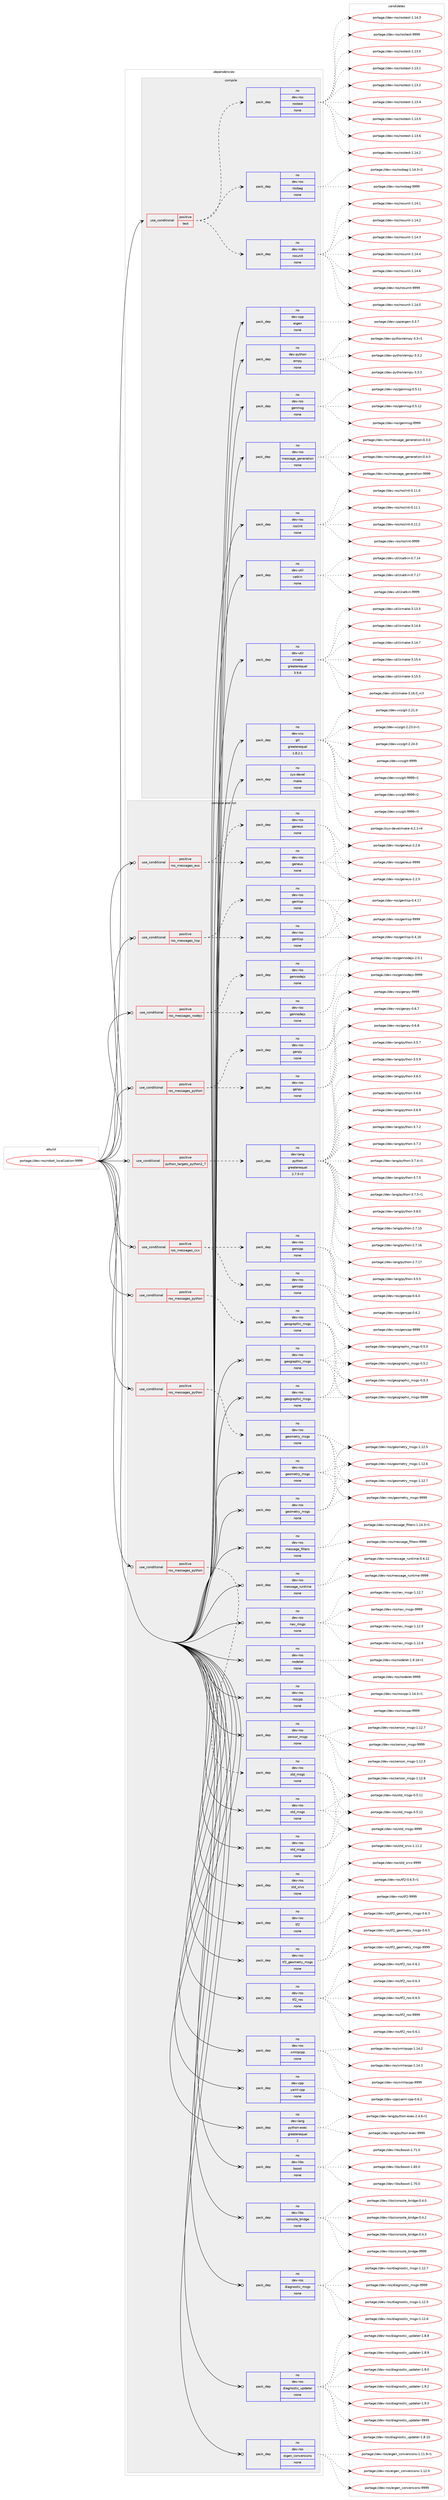 digraph prolog {

# *************
# Graph options
# *************

newrank=true;
concentrate=true;
compound=true;
graph [rankdir=LR,fontname=Helvetica,fontsize=10,ranksep=1.5];#, ranksep=2.5, nodesep=0.2];
edge  [arrowhead=vee];
node  [fontname=Helvetica,fontsize=10];

# **********
# The ebuild
# **********

subgraph cluster_leftcol {
color=gray;
rank=same;
label=<<i>ebuild</i>>;
id [label="portage://dev-ros/robot_localization-9999", color=red, width=4, href="../dev-ros/robot_localization-9999.svg"];
}

# ****************
# The dependencies
# ****************

subgraph cluster_midcol {
color=gray;
label=<<i>dependencies</i>>;
subgraph cluster_compile {
fillcolor="#eeeeee";
style=filled;
label=<<i>compile</i>>;
subgraph cond43656 {
dependency194519 [label=<<TABLE BORDER="0" CELLBORDER="1" CELLSPACING="0" CELLPADDING="4"><TR><TD ROWSPAN="3" CELLPADDING="10">use_conditional</TD></TR><TR><TD>positive</TD></TR><TR><TD>test</TD></TR></TABLE>>, shape=none, color=red];
subgraph pack147437 {
dependency194520 [label=<<TABLE BORDER="0" CELLBORDER="1" CELLSPACING="0" CELLPADDING="4" WIDTH="220"><TR><TD ROWSPAN="6" CELLPADDING="30">pack_dep</TD></TR><TR><TD WIDTH="110">no</TD></TR><TR><TD>dev-ros</TD></TR><TR><TD>rosbag</TD></TR><TR><TD>none</TD></TR><TR><TD></TD></TR></TABLE>>, shape=none, color=blue];
}
dependency194519:e -> dependency194520:w [weight=20,style="dashed",arrowhead="vee"];
subgraph pack147438 {
dependency194521 [label=<<TABLE BORDER="0" CELLBORDER="1" CELLSPACING="0" CELLPADDING="4" WIDTH="220"><TR><TD ROWSPAN="6" CELLPADDING="30">pack_dep</TD></TR><TR><TD WIDTH="110">no</TD></TR><TR><TD>dev-ros</TD></TR><TR><TD>rostest</TD></TR><TR><TD>none</TD></TR><TR><TD></TD></TR></TABLE>>, shape=none, color=blue];
}
dependency194519:e -> dependency194521:w [weight=20,style="dashed",arrowhead="vee"];
subgraph pack147439 {
dependency194522 [label=<<TABLE BORDER="0" CELLBORDER="1" CELLSPACING="0" CELLPADDING="4" WIDTH="220"><TR><TD ROWSPAN="6" CELLPADDING="30">pack_dep</TD></TR><TR><TD WIDTH="110">no</TD></TR><TR><TD>dev-ros</TD></TR><TR><TD>rosunit</TD></TR><TR><TD>none</TD></TR><TR><TD></TD></TR></TABLE>>, shape=none, color=blue];
}
dependency194519:e -> dependency194522:w [weight=20,style="dashed",arrowhead="vee"];
}
id:e -> dependency194519:w [weight=20,style="solid",arrowhead="vee"];
subgraph pack147440 {
dependency194523 [label=<<TABLE BORDER="0" CELLBORDER="1" CELLSPACING="0" CELLPADDING="4" WIDTH="220"><TR><TD ROWSPAN="6" CELLPADDING="30">pack_dep</TD></TR><TR><TD WIDTH="110">no</TD></TR><TR><TD>dev-cpp</TD></TR><TR><TD>eigen</TD></TR><TR><TD>none</TD></TR><TR><TD></TD></TR></TABLE>>, shape=none, color=blue];
}
id:e -> dependency194523:w [weight=20,style="solid",arrowhead="vee"];
subgraph pack147441 {
dependency194524 [label=<<TABLE BORDER="0" CELLBORDER="1" CELLSPACING="0" CELLPADDING="4" WIDTH="220"><TR><TD ROWSPAN="6" CELLPADDING="30">pack_dep</TD></TR><TR><TD WIDTH="110">no</TD></TR><TR><TD>dev-python</TD></TR><TR><TD>empy</TD></TR><TR><TD>none</TD></TR><TR><TD></TD></TR></TABLE>>, shape=none, color=blue];
}
id:e -> dependency194524:w [weight=20,style="solid",arrowhead="vee"];
subgraph pack147442 {
dependency194525 [label=<<TABLE BORDER="0" CELLBORDER="1" CELLSPACING="0" CELLPADDING="4" WIDTH="220"><TR><TD ROWSPAN="6" CELLPADDING="30">pack_dep</TD></TR><TR><TD WIDTH="110">no</TD></TR><TR><TD>dev-ros</TD></TR><TR><TD>genmsg</TD></TR><TR><TD>none</TD></TR><TR><TD></TD></TR></TABLE>>, shape=none, color=blue];
}
id:e -> dependency194525:w [weight=20,style="solid",arrowhead="vee"];
subgraph pack147443 {
dependency194526 [label=<<TABLE BORDER="0" CELLBORDER="1" CELLSPACING="0" CELLPADDING="4" WIDTH="220"><TR><TD ROWSPAN="6" CELLPADDING="30">pack_dep</TD></TR><TR><TD WIDTH="110">no</TD></TR><TR><TD>dev-ros</TD></TR><TR><TD>message_generation</TD></TR><TR><TD>none</TD></TR><TR><TD></TD></TR></TABLE>>, shape=none, color=blue];
}
id:e -> dependency194526:w [weight=20,style="solid",arrowhead="vee"];
subgraph pack147444 {
dependency194527 [label=<<TABLE BORDER="0" CELLBORDER="1" CELLSPACING="0" CELLPADDING="4" WIDTH="220"><TR><TD ROWSPAN="6" CELLPADDING="30">pack_dep</TD></TR><TR><TD WIDTH="110">no</TD></TR><TR><TD>dev-ros</TD></TR><TR><TD>roslint</TD></TR><TR><TD>none</TD></TR><TR><TD></TD></TR></TABLE>>, shape=none, color=blue];
}
id:e -> dependency194527:w [weight=20,style="solid",arrowhead="vee"];
subgraph pack147445 {
dependency194528 [label=<<TABLE BORDER="0" CELLBORDER="1" CELLSPACING="0" CELLPADDING="4" WIDTH="220"><TR><TD ROWSPAN="6" CELLPADDING="30">pack_dep</TD></TR><TR><TD WIDTH="110">no</TD></TR><TR><TD>dev-util</TD></TR><TR><TD>catkin</TD></TR><TR><TD>none</TD></TR><TR><TD></TD></TR></TABLE>>, shape=none, color=blue];
}
id:e -> dependency194528:w [weight=20,style="solid",arrowhead="vee"];
subgraph pack147446 {
dependency194529 [label=<<TABLE BORDER="0" CELLBORDER="1" CELLSPACING="0" CELLPADDING="4" WIDTH="220"><TR><TD ROWSPAN="6" CELLPADDING="30">pack_dep</TD></TR><TR><TD WIDTH="110">no</TD></TR><TR><TD>dev-util</TD></TR><TR><TD>cmake</TD></TR><TR><TD>greaterequal</TD></TR><TR><TD>3.9.6</TD></TR></TABLE>>, shape=none, color=blue];
}
id:e -> dependency194529:w [weight=20,style="solid",arrowhead="vee"];
subgraph pack147447 {
dependency194530 [label=<<TABLE BORDER="0" CELLBORDER="1" CELLSPACING="0" CELLPADDING="4" WIDTH="220"><TR><TD ROWSPAN="6" CELLPADDING="30">pack_dep</TD></TR><TR><TD WIDTH="110">no</TD></TR><TR><TD>dev-vcs</TD></TR><TR><TD>git</TD></TR><TR><TD>greaterequal</TD></TR><TR><TD>1.8.2.1</TD></TR></TABLE>>, shape=none, color=blue];
}
id:e -> dependency194530:w [weight=20,style="solid",arrowhead="vee"];
subgraph pack147448 {
dependency194531 [label=<<TABLE BORDER="0" CELLBORDER="1" CELLSPACING="0" CELLPADDING="4" WIDTH="220"><TR><TD ROWSPAN="6" CELLPADDING="30">pack_dep</TD></TR><TR><TD WIDTH="110">no</TD></TR><TR><TD>sys-devel</TD></TR><TR><TD>make</TD></TR><TR><TD>none</TD></TR><TR><TD></TD></TR></TABLE>>, shape=none, color=blue];
}
id:e -> dependency194531:w [weight=20,style="solid",arrowhead="vee"];
}
subgraph cluster_compileandrun {
fillcolor="#eeeeee";
style=filled;
label=<<i>compile and run</i>>;
subgraph cond43657 {
dependency194532 [label=<<TABLE BORDER="0" CELLBORDER="1" CELLSPACING="0" CELLPADDING="4"><TR><TD ROWSPAN="3" CELLPADDING="10">use_conditional</TD></TR><TR><TD>positive</TD></TR><TR><TD>python_targets_python2_7</TD></TR></TABLE>>, shape=none, color=red];
subgraph pack147449 {
dependency194533 [label=<<TABLE BORDER="0" CELLBORDER="1" CELLSPACING="0" CELLPADDING="4" WIDTH="220"><TR><TD ROWSPAN="6" CELLPADDING="30">pack_dep</TD></TR><TR><TD WIDTH="110">no</TD></TR><TR><TD>dev-lang</TD></TR><TR><TD>python</TD></TR><TR><TD>greaterequal</TD></TR><TR><TD>2.7.5-r2</TD></TR></TABLE>>, shape=none, color=blue];
}
dependency194532:e -> dependency194533:w [weight=20,style="dashed",arrowhead="vee"];
}
id:e -> dependency194532:w [weight=20,style="solid",arrowhead="odotvee"];
subgraph cond43658 {
dependency194534 [label=<<TABLE BORDER="0" CELLBORDER="1" CELLSPACING="0" CELLPADDING="4"><TR><TD ROWSPAN="3" CELLPADDING="10">use_conditional</TD></TR><TR><TD>positive</TD></TR><TR><TD>ros_messages_cxx</TD></TR></TABLE>>, shape=none, color=red];
subgraph pack147450 {
dependency194535 [label=<<TABLE BORDER="0" CELLBORDER="1" CELLSPACING="0" CELLPADDING="4" WIDTH="220"><TR><TD ROWSPAN="6" CELLPADDING="30">pack_dep</TD></TR><TR><TD WIDTH="110">no</TD></TR><TR><TD>dev-ros</TD></TR><TR><TD>gencpp</TD></TR><TR><TD>none</TD></TR><TR><TD></TD></TR></TABLE>>, shape=none, color=blue];
}
dependency194534:e -> dependency194535:w [weight=20,style="dashed",arrowhead="vee"];
subgraph pack147451 {
dependency194536 [label=<<TABLE BORDER="0" CELLBORDER="1" CELLSPACING="0" CELLPADDING="4" WIDTH="220"><TR><TD ROWSPAN="6" CELLPADDING="30">pack_dep</TD></TR><TR><TD WIDTH="110">no</TD></TR><TR><TD>dev-ros</TD></TR><TR><TD>gencpp</TD></TR><TR><TD>none</TD></TR><TR><TD></TD></TR></TABLE>>, shape=none, color=blue];
}
dependency194534:e -> dependency194536:w [weight=20,style="dashed",arrowhead="vee"];
}
id:e -> dependency194534:w [weight=20,style="solid",arrowhead="odotvee"];
subgraph cond43659 {
dependency194537 [label=<<TABLE BORDER="0" CELLBORDER="1" CELLSPACING="0" CELLPADDING="4"><TR><TD ROWSPAN="3" CELLPADDING="10">use_conditional</TD></TR><TR><TD>positive</TD></TR><TR><TD>ros_messages_eus</TD></TR></TABLE>>, shape=none, color=red];
subgraph pack147452 {
dependency194538 [label=<<TABLE BORDER="0" CELLBORDER="1" CELLSPACING="0" CELLPADDING="4" WIDTH="220"><TR><TD ROWSPAN="6" CELLPADDING="30">pack_dep</TD></TR><TR><TD WIDTH="110">no</TD></TR><TR><TD>dev-ros</TD></TR><TR><TD>geneus</TD></TR><TR><TD>none</TD></TR><TR><TD></TD></TR></TABLE>>, shape=none, color=blue];
}
dependency194537:e -> dependency194538:w [weight=20,style="dashed",arrowhead="vee"];
subgraph pack147453 {
dependency194539 [label=<<TABLE BORDER="0" CELLBORDER="1" CELLSPACING="0" CELLPADDING="4" WIDTH="220"><TR><TD ROWSPAN="6" CELLPADDING="30">pack_dep</TD></TR><TR><TD WIDTH="110">no</TD></TR><TR><TD>dev-ros</TD></TR><TR><TD>geneus</TD></TR><TR><TD>none</TD></TR><TR><TD></TD></TR></TABLE>>, shape=none, color=blue];
}
dependency194537:e -> dependency194539:w [weight=20,style="dashed",arrowhead="vee"];
}
id:e -> dependency194537:w [weight=20,style="solid",arrowhead="odotvee"];
subgraph cond43660 {
dependency194540 [label=<<TABLE BORDER="0" CELLBORDER="1" CELLSPACING="0" CELLPADDING="4"><TR><TD ROWSPAN="3" CELLPADDING="10">use_conditional</TD></TR><TR><TD>positive</TD></TR><TR><TD>ros_messages_lisp</TD></TR></TABLE>>, shape=none, color=red];
subgraph pack147454 {
dependency194541 [label=<<TABLE BORDER="0" CELLBORDER="1" CELLSPACING="0" CELLPADDING="4" WIDTH="220"><TR><TD ROWSPAN="6" CELLPADDING="30">pack_dep</TD></TR><TR><TD WIDTH="110">no</TD></TR><TR><TD>dev-ros</TD></TR><TR><TD>genlisp</TD></TR><TR><TD>none</TD></TR><TR><TD></TD></TR></TABLE>>, shape=none, color=blue];
}
dependency194540:e -> dependency194541:w [weight=20,style="dashed",arrowhead="vee"];
subgraph pack147455 {
dependency194542 [label=<<TABLE BORDER="0" CELLBORDER="1" CELLSPACING="0" CELLPADDING="4" WIDTH="220"><TR><TD ROWSPAN="6" CELLPADDING="30">pack_dep</TD></TR><TR><TD WIDTH="110">no</TD></TR><TR><TD>dev-ros</TD></TR><TR><TD>genlisp</TD></TR><TR><TD>none</TD></TR><TR><TD></TD></TR></TABLE>>, shape=none, color=blue];
}
dependency194540:e -> dependency194542:w [weight=20,style="dashed",arrowhead="vee"];
}
id:e -> dependency194540:w [weight=20,style="solid",arrowhead="odotvee"];
subgraph cond43661 {
dependency194543 [label=<<TABLE BORDER="0" CELLBORDER="1" CELLSPACING="0" CELLPADDING="4"><TR><TD ROWSPAN="3" CELLPADDING="10">use_conditional</TD></TR><TR><TD>positive</TD></TR><TR><TD>ros_messages_nodejs</TD></TR></TABLE>>, shape=none, color=red];
subgraph pack147456 {
dependency194544 [label=<<TABLE BORDER="0" CELLBORDER="1" CELLSPACING="0" CELLPADDING="4" WIDTH="220"><TR><TD ROWSPAN="6" CELLPADDING="30">pack_dep</TD></TR><TR><TD WIDTH="110">no</TD></TR><TR><TD>dev-ros</TD></TR><TR><TD>gennodejs</TD></TR><TR><TD>none</TD></TR><TR><TD></TD></TR></TABLE>>, shape=none, color=blue];
}
dependency194543:e -> dependency194544:w [weight=20,style="dashed",arrowhead="vee"];
subgraph pack147457 {
dependency194545 [label=<<TABLE BORDER="0" CELLBORDER="1" CELLSPACING="0" CELLPADDING="4" WIDTH="220"><TR><TD ROWSPAN="6" CELLPADDING="30">pack_dep</TD></TR><TR><TD WIDTH="110">no</TD></TR><TR><TD>dev-ros</TD></TR><TR><TD>gennodejs</TD></TR><TR><TD>none</TD></TR><TR><TD></TD></TR></TABLE>>, shape=none, color=blue];
}
dependency194543:e -> dependency194545:w [weight=20,style="dashed",arrowhead="vee"];
}
id:e -> dependency194543:w [weight=20,style="solid",arrowhead="odotvee"];
subgraph cond43662 {
dependency194546 [label=<<TABLE BORDER="0" CELLBORDER="1" CELLSPACING="0" CELLPADDING="4"><TR><TD ROWSPAN="3" CELLPADDING="10">use_conditional</TD></TR><TR><TD>positive</TD></TR><TR><TD>ros_messages_python</TD></TR></TABLE>>, shape=none, color=red];
subgraph pack147458 {
dependency194547 [label=<<TABLE BORDER="0" CELLBORDER="1" CELLSPACING="0" CELLPADDING="4" WIDTH="220"><TR><TD ROWSPAN="6" CELLPADDING="30">pack_dep</TD></TR><TR><TD WIDTH="110">no</TD></TR><TR><TD>dev-ros</TD></TR><TR><TD>genpy</TD></TR><TR><TD>none</TD></TR><TR><TD></TD></TR></TABLE>>, shape=none, color=blue];
}
dependency194546:e -> dependency194547:w [weight=20,style="dashed",arrowhead="vee"];
subgraph pack147459 {
dependency194548 [label=<<TABLE BORDER="0" CELLBORDER="1" CELLSPACING="0" CELLPADDING="4" WIDTH="220"><TR><TD ROWSPAN="6" CELLPADDING="30">pack_dep</TD></TR><TR><TD WIDTH="110">no</TD></TR><TR><TD>dev-ros</TD></TR><TR><TD>genpy</TD></TR><TR><TD>none</TD></TR><TR><TD></TD></TR></TABLE>>, shape=none, color=blue];
}
dependency194546:e -> dependency194548:w [weight=20,style="dashed",arrowhead="vee"];
}
id:e -> dependency194546:w [weight=20,style="solid",arrowhead="odotvee"];
subgraph cond43663 {
dependency194549 [label=<<TABLE BORDER="0" CELLBORDER="1" CELLSPACING="0" CELLPADDING="4"><TR><TD ROWSPAN="3" CELLPADDING="10">use_conditional</TD></TR><TR><TD>positive</TD></TR><TR><TD>ros_messages_python</TD></TR></TABLE>>, shape=none, color=red];
subgraph pack147460 {
dependency194550 [label=<<TABLE BORDER="0" CELLBORDER="1" CELLSPACING="0" CELLPADDING="4" WIDTH="220"><TR><TD ROWSPAN="6" CELLPADDING="30">pack_dep</TD></TR><TR><TD WIDTH="110">no</TD></TR><TR><TD>dev-ros</TD></TR><TR><TD>geographic_msgs</TD></TR><TR><TD>none</TD></TR><TR><TD></TD></TR></TABLE>>, shape=none, color=blue];
}
dependency194549:e -> dependency194550:w [weight=20,style="dashed",arrowhead="vee"];
}
id:e -> dependency194549:w [weight=20,style="solid",arrowhead="odotvee"];
subgraph cond43664 {
dependency194551 [label=<<TABLE BORDER="0" CELLBORDER="1" CELLSPACING="0" CELLPADDING="4"><TR><TD ROWSPAN="3" CELLPADDING="10">use_conditional</TD></TR><TR><TD>positive</TD></TR><TR><TD>ros_messages_python</TD></TR></TABLE>>, shape=none, color=red];
subgraph pack147461 {
dependency194552 [label=<<TABLE BORDER="0" CELLBORDER="1" CELLSPACING="0" CELLPADDING="4" WIDTH="220"><TR><TD ROWSPAN="6" CELLPADDING="30">pack_dep</TD></TR><TR><TD WIDTH="110">no</TD></TR><TR><TD>dev-ros</TD></TR><TR><TD>geometry_msgs</TD></TR><TR><TD>none</TD></TR><TR><TD></TD></TR></TABLE>>, shape=none, color=blue];
}
dependency194551:e -> dependency194552:w [weight=20,style="dashed",arrowhead="vee"];
}
id:e -> dependency194551:w [weight=20,style="solid",arrowhead="odotvee"];
subgraph cond43665 {
dependency194553 [label=<<TABLE BORDER="0" CELLBORDER="1" CELLSPACING="0" CELLPADDING="4"><TR><TD ROWSPAN="3" CELLPADDING="10">use_conditional</TD></TR><TR><TD>positive</TD></TR><TR><TD>ros_messages_python</TD></TR></TABLE>>, shape=none, color=red];
subgraph pack147462 {
dependency194554 [label=<<TABLE BORDER="0" CELLBORDER="1" CELLSPACING="0" CELLPADDING="4" WIDTH="220"><TR><TD ROWSPAN="6" CELLPADDING="30">pack_dep</TD></TR><TR><TD WIDTH="110">no</TD></TR><TR><TD>dev-ros</TD></TR><TR><TD>std_msgs</TD></TR><TR><TD>none</TD></TR><TR><TD></TD></TR></TABLE>>, shape=none, color=blue];
}
dependency194553:e -> dependency194554:w [weight=20,style="dashed",arrowhead="vee"];
}
id:e -> dependency194553:w [weight=20,style="solid",arrowhead="odotvee"];
subgraph pack147463 {
dependency194555 [label=<<TABLE BORDER="0" CELLBORDER="1" CELLSPACING="0" CELLPADDING="4" WIDTH="220"><TR><TD ROWSPAN="6" CELLPADDING="30">pack_dep</TD></TR><TR><TD WIDTH="110">no</TD></TR><TR><TD>dev-cpp</TD></TR><TR><TD>yaml-cpp</TD></TR><TR><TD>none</TD></TR><TR><TD></TD></TR></TABLE>>, shape=none, color=blue];
}
id:e -> dependency194555:w [weight=20,style="solid",arrowhead="odotvee"];
subgraph pack147464 {
dependency194556 [label=<<TABLE BORDER="0" CELLBORDER="1" CELLSPACING="0" CELLPADDING="4" WIDTH="220"><TR><TD ROWSPAN="6" CELLPADDING="30">pack_dep</TD></TR><TR><TD WIDTH="110">no</TD></TR><TR><TD>dev-lang</TD></TR><TR><TD>python-exec</TD></TR><TR><TD>greaterequal</TD></TR><TR><TD>2</TD></TR></TABLE>>, shape=none, color=blue];
}
id:e -> dependency194556:w [weight=20,style="solid",arrowhead="odotvee"];
subgraph pack147465 {
dependency194557 [label=<<TABLE BORDER="0" CELLBORDER="1" CELLSPACING="0" CELLPADDING="4" WIDTH="220"><TR><TD ROWSPAN="6" CELLPADDING="30">pack_dep</TD></TR><TR><TD WIDTH="110">no</TD></TR><TR><TD>dev-libs</TD></TR><TR><TD>boost</TD></TR><TR><TD>none</TD></TR><TR><TD></TD></TR></TABLE>>, shape=none, color=blue];
}
id:e -> dependency194557:w [weight=20,style="solid",arrowhead="odotvee"];
subgraph pack147466 {
dependency194558 [label=<<TABLE BORDER="0" CELLBORDER="1" CELLSPACING="0" CELLPADDING="4" WIDTH="220"><TR><TD ROWSPAN="6" CELLPADDING="30">pack_dep</TD></TR><TR><TD WIDTH="110">no</TD></TR><TR><TD>dev-libs</TD></TR><TR><TD>console_bridge</TD></TR><TR><TD>none</TD></TR><TR><TD></TD></TR></TABLE>>, shape=none, color=blue];
}
id:e -> dependency194558:w [weight=20,style="solid",arrowhead="odotvee"];
subgraph pack147467 {
dependency194559 [label=<<TABLE BORDER="0" CELLBORDER="1" CELLSPACING="0" CELLPADDING="4" WIDTH="220"><TR><TD ROWSPAN="6" CELLPADDING="30">pack_dep</TD></TR><TR><TD WIDTH="110">no</TD></TR><TR><TD>dev-ros</TD></TR><TR><TD>diagnostic_msgs</TD></TR><TR><TD>none</TD></TR><TR><TD></TD></TR></TABLE>>, shape=none, color=blue];
}
id:e -> dependency194559:w [weight=20,style="solid",arrowhead="odotvee"];
subgraph pack147468 {
dependency194560 [label=<<TABLE BORDER="0" CELLBORDER="1" CELLSPACING="0" CELLPADDING="4" WIDTH="220"><TR><TD ROWSPAN="6" CELLPADDING="30">pack_dep</TD></TR><TR><TD WIDTH="110">no</TD></TR><TR><TD>dev-ros</TD></TR><TR><TD>diagnostic_updater</TD></TR><TR><TD>none</TD></TR><TR><TD></TD></TR></TABLE>>, shape=none, color=blue];
}
id:e -> dependency194560:w [weight=20,style="solid",arrowhead="odotvee"];
subgraph pack147469 {
dependency194561 [label=<<TABLE BORDER="0" CELLBORDER="1" CELLSPACING="0" CELLPADDING="4" WIDTH="220"><TR><TD ROWSPAN="6" CELLPADDING="30">pack_dep</TD></TR><TR><TD WIDTH="110">no</TD></TR><TR><TD>dev-ros</TD></TR><TR><TD>eigen_conversions</TD></TR><TR><TD>none</TD></TR><TR><TD></TD></TR></TABLE>>, shape=none, color=blue];
}
id:e -> dependency194561:w [weight=20,style="solid",arrowhead="odotvee"];
subgraph pack147470 {
dependency194562 [label=<<TABLE BORDER="0" CELLBORDER="1" CELLSPACING="0" CELLPADDING="4" WIDTH="220"><TR><TD ROWSPAN="6" CELLPADDING="30">pack_dep</TD></TR><TR><TD WIDTH="110">no</TD></TR><TR><TD>dev-ros</TD></TR><TR><TD>geographic_msgs</TD></TR><TR><TD>none</TD></TR><TR><TD></TD></TR></TABLE>>, shape=none, color=blue];
}
id:e -> dependency194562:w [weight=20,style="solid",arrowhead="odotvee"];
subgraph pack147471 {
dependency194563 [label=<<TABLE BORDER="0" CELLBORDER="1" CELLSPACING="0" CELLPADDING="4" WIDTH="220"><TR><TD ROWSPAN="6" CELLPADDING="30">pack_dep</TD></TR><TR><TD WIDTH="110">no</TD></TR><TR><TD>dev-ros</TD></TR><TR><TD>geographic_msgs</TD></TR><TR><TD>none</TD></TR><TR><TD></TD></TR></TABLE>>, shape=none, color=blue];
}
id:e -> dependency194563:w [weight=20,style="solid",arrowhead="odotvee"];
subgraph pack147472 {
dependency194564 [label=<<TABLE BORDER="0" CELLBORDER="1" CELLSPACING="0" CELLPADDING="4" WIDTH="220"><TR><TD ROWSPAN="6" CELLPADDING="30">pack_dep</TD></TR><TR><TD WIDTH="110">no</TD></TR><TR><TD>dev-ros</TD></TR><TR><TD>geometry_msgs</TD></TR><TR><TD>none</TD></TR><TR><TD></TD></TR></TABLE>>, shape=none, color=blue];
}
id:e -> dependency194564:w [weight=20,style="solid",arrowhead="odotvee"];
subgraph pack147473 {
dependency194565 [label=<<TABLE BORDER="0" CELLBORDER="1" CELLSPACING="0" CELLPADDING="4" WIDTH="220"><TR><TD ROWSPAN="6" CELLPADDING="30">pack_dep</TD></TR><TR><TD WIDTH="110">no</TD></TR><TR><TD>dev-ros</TD></TR><TR><TD>geometry_msgs</TD></TR><TR><TD>none</TD></TR><TR><TD></TD></TR></TABLE>>, shape=none, color=blue];
}
id:e -> dependency194565:w [weight=20,style="solid",arrowhead="odotvee"];
subgraph pack147474 {
dependency194566 [label=<<TABLE BORDER="0" CELLBORDER="1" CELLSPACING="0" CELLPADDING="4" WIDTH="220"><TR><TD ROWSPAN="6" CELLPADDING="30">pack_dep</TD></TR><TR><TD WIDTH="110">no</TD></TR><TR><TD>dev-ros</TD></TR><TR><TD>message_filters</TD></TR><TR><TD>none</TD></TR><TR><TD></TD></TR></TABLE>>, shape=none, color=blue];
}
id:e -> dependency194566:w [weight=20,style="solid",arrowhead="odotvee"];
subgraph pack147475 {
dependency194567 [label=<<TABLE BORDER="0" CELLBORDER="1" CELLSPACING="0" CELLPADDING="4" WIDTH="220"><TR><TD ROWSPAN="6" CELLPADDING="30">pack_dep</TD></TR><TR><TD WIDTH="110">no</TD></TR><TR><TD>dev-ros</TD></TR><TR><TD>message_runtime</TD></TR><TR><TD>none</TD></TR><TR><TD></TD></TR></TABLE>>, shape=none, color=blue];
}
id:e -> dependency194567:w [weight=20,style="solid",arrowhead="odotvee"];
subgraph pack147476 {
dependency194568 [label=<<TABLE BORDER="0" CELLBORDER="1" CELLSPACING="0" CELLPADDING="4" WIDTH="220"><TR><TD ROWSPAN="6" CELLPADDING="30">pack_dep</TD></TR><TR><TD WIDTH="110">no</TD></TR><TR><TD>dev-ros</TD></TR><TR><TD>nav_msgs</TD></TR><TR><TD>none</TD></TR><TR><TD></TD></TR></TABLE>>, shape=none, color=blue];
}
id:e -> dependency194568:w [weight=20,style="solid",arrowhead="odotvee"];
subgraph pack147477 {
dependency194569 [label=<<TABLE BORDER="0" CELLBORDER="1" CELLSPACING="0" CELLPADDING="4" WIDTH="220"><TR><TD ROWSPAN="6" CELLPADDING="30">pack_dep</TD></TR><TR><TD WIDTH="110">no</TD></TR><TR><TD>dev-ros</TD></TR><TR><TD>nodelet</TD></TR><TR><TD>none</TD></TR><TR><TD></TD></TR></TABLE>>, shape=none, color=blue];
}
id:e -> dependency194569:w [weight=20,style="solid",arrowhead="odotvee"];
subgraph pack147478 {
dependency194570 [label=<<TABLE BORDER="0" CELLBORDER="1" CELLSPACING="0" CELLPADDING="4" WIDTH="220"><TR><TD ROWSPAN="6" CELLPADDING="30">pack_dep</TD></TR><TR><TD WIDTH="110">no</TD></TR><TR><TD>dev-ros</TD></TR><TR><TD>roscpp</TD></TR><TR><TD>none</TD></TR><TR><TD></TD></TR></TABLE>>, shape=none, color=blue];
}
id:e -> dependency194570:w [weight=20,style="solid",arrowhead="odotvee"];
subgraph pack147479 {
dependency194571 [label=<<TABLE BORDER="0" CELLBORDER="1" CELLSPACING="0" CELLPADDING="4" WIDTH="220"><TR><TD ROWSPAN="6" CELLPADDING="30">pack_dep</TD></TR><TR><TD WIDTH="110">no</TD></TR><TR><TD>dev-ros</TD></TR><TR><TD>sensor_msgs</TD></TR><TR><TD>none</TD></TR><TR><TD></TD></TR></TABLE>>, shape=none, color=blue];
}
id:e -> dependency194571:w [weight=20,style="solid",arrowhead="odotvee"];
subgraph pack147480 {
dependency194572 [label=<<TABLE BORDER="0" CELLBORDER="1" CELLSPACING="0" CELLPADDING="4" WIDTH="220"><TR><TD ROWSPAN="6" CELLPADDING="30">pack_dep</TD></TR><TR><TD WIDTH="110">no</TD></TR><TR><TD>dev-ros</TD></TR><TR><TD>std_msgs</TD></TR><TR><TD>none</TD></TR><TR><TD></TD></TR></TABLE>>, shape=none, color=blue];
}
id:e -> dependency194572:w [weight=20,style="solid",arrowhead="odotvee"];
subgraph pack147481 {
dependency194573 [label=<<TABLE BORDER="0" CELLBORDER="1" CELLSPACING="0" CELLPADDING="4" WIDTH="220"><TR><TD ROWSPAN="6" CELLPADDING="30">pack_dep</TD></TR><TR><TD WIDTH="110">no</TD></TR><TR><TD>dev-ros</TD></TR><TR><TD>std_msgs</TD></TR><TR><TD>none</TD></TR><TR><TD></TD></TR></TABLE>>, shape=none, color=blue];
}
id:e -> dependency194573:w [weight=20,style="solid",arrowhead="odotvee"];
subgraph pack147482 {
dependency194574 [label=<<TABLE BORDER="0" CELLBORDER="1" CELLSPACING="0" CELLPADDING="4" WIDTH="220"><TR><TD ROWSPAN="6" CELLPADDING="30">pack_dep</TD></TR><TR><TD WIDTH="110">no</TD></TR><TR><TD>dev-ros</TD></TR><TR><TD>std_srvs</TD></TR><TR><TD>none</TD></TR><TR><TD></TD></TR></TABLE>>, shape=none, color=blue];
}
id:e -> dependency194574:w [weight=20,style="solid",arrowhead="odotvee"];
subgraph pack147483 {
dependency194575 [label=<<TABLE BORDER="0" CELLBORDER="1" CELLSPACING="0" CELLPADDING="4" WIDTH="220"><TR><TD ROWSPAN="6" CELLPADDING="30">pack_dep</TD></TR><TR><TD WIDTH="110">no</TD></TR><TR><TD>dev-ros</TD></TR><TR><TD>tf2</TD></TR><TR><TD>none</TD></TR><TR><TD></TD></TR></TABLE>>, shape=none, color=blue];
}
id:e -> dependency194575:w [weight=20,style="solid",arrowhead="odotvee"];
subgraph pack147484 {
dependency194576 [label=<<TABLE BORDER="0" CELLBORDER="1" CELLSPACING="0" CELLPADDING="4" WIDTH="220"><TR><TD ROWSPAN="6" CELLPADDING="30">pack_dep</TD></TR><TR><TD WIDTH="110">no</TD></TR><TR><TD>dev-ros</TD></TR><TR><TD>tf2_geometry_msgs</TD></TR><TR><TD>none</TD></TR><TR><TD></TD></TR></TABLE>>, shape=none, color=blue];
}
id:e -> dependency194576:w [weight=20,style="solid",arrowhead="odotvee"];
subgraph pack147485 {
dependency194577 [label=<<TABLE BORDER="0" CELLBORDER="1" CELLSPACING="0" CELLPADDING="4" WIDTH="220"><TR><TD ROWSPAN="6" CELLPADDING="30">pack_dep</TD></TR><TR><TD WIDTH="110">no</TD></TR><TR><TD>dev-ros</TD></TR><TR><TD>tf2_ros</TD></TR><TR><TD>none</TD></TR><TR><TD></TD></TR></TABLE>>, shape=none, color=blue];
}
id:e -> dependency194577:w [weight=20,style="solid",arrowhead="odotvee"];
subgraph pack147486 {
dependency194578 [label=<<TABLE BORDER="0" CELLBORDER="1" CELLSPACING="0" CELLPADDING="4" WIDTH="220"><TR><TD ROWSPAN="6" CELLPADDING="30">pack_dep</TD></TR><TR><TD WIDTH="110">no</TD></TR><TR><TD>dev-ros</TD></TR><TR><TD>xmlrpcpp</TD></TR><TR><TD>none</TD></TR><TR><TD></TD></TR></TABLE>>, shape=none, color=blue];
}
id:e -> dependency194578:w [weight=20,style="solid",arrowhead="odotvee"];
}
subgraph cluster_run {
fillcolor="#eeeeee";
style=filled;
label=<<i>run</i>>;
}
}

# **************
# The candidates
# **************

subgraph cluster_choices {
rank=same;
color=gray;
label=<<i>candidates</i>>;

subgraph choice147437 {
color=black;
nodesep=1;
choiceportage10010111845114111115471141111159897103454946495246514511449 [label="portage://dev-ros/rosbag-1.14.3-r1", color=red, width=4,href="../dev-ros/rosbag-1.14.3-r1.svg"];
choiceportage100101118451141111154711411111598971034557575757 [label="portage://dev-ros/rosbag-9999", color=red, width=4,href="../dev-ros/rosbag-9999.svg"];
dependency194520:e -> choiceportage10010111845114111115471141111159897103454946495246514511449:w [style=dotted,weight="100"];
dependency194520:e -> choiceportage100101118451141111154711411111598971034557575757:w [style=dotted,weight="100"];
}
subgraph choice147438 {
color=black;
nodesep=1;
choiceportage100101118451141111154711411111511610111511645494649514648 [label="portage://dev-ros/rostest-1.13.0", color=red, width=4,href="../dev-ros/rostest-1.13.0.svg"];
choiceportage100101118451141111154711411111511610111511645494649514649 [label="portage://dev-ros/rostest-1.13.1", color=red, width=4,href="../dev-ros/rostest-1.13.1.svg"];
choiceportage100101118451141111154711411111511610111511645494649514650 [label="portage://dev-ros/rostest-1.13.2", color=red, width=4,href="../dev-ros/rostest-1.13.2.svg"];
choiceportage100101118451141111154711411111511610111511645494649514652 [label="portage://dev-ros/rostest-1.13.4", color=red, width=4,href="../dev-ros/rostest-1.13.4.svg"];
choiceportage100101118451141111154711411111511610111511645494649514653 [label="portage://dev-ros/rostest-1.13.5", color=red, width=4,href="../dev-ros/rostest-1.13.5.svg"];
choiceportage100101118451141111154711411111511610111511645494649514654 [label="portage://dev-ros/rostest-1.13.6", color=red, width=4,href="../dev-ros/rostest-1.13.6.svg"];
choiceportage100101118451141111154711411111511610111511645494649524650 [label="portage://dev-ros/rostest-1.14.2", color=red, width=4,href="../dev-ros/rostest-1.14.2.svg"];
choiceportage100101118451141111154711411111511610111511645494649524651 [label="portage://dev-ros/rostest-1.14.3", color=red, width=4,href="../dev-ros/rostest-1.14.3.svg"];
choiceportage10010111845114111115471141111151161011151164557575757 [label="portage://dev-ros/rostest-9999", color=red, width=4,href="../dev-ros/rostest-9999.svg"];
dependency194521:e -> choiceportage100101118451141111154711411111511610111511645494649514648:w [style=dotted,weight="100"];
dependency194521:e -> choiceportage100101118451141111154711411111511610111511645494649514649:w [style=dotted,weight="100"];
dependency194521:e -> choiceportage100101118451141111154711411111511610111511645494649514650:w [style=dotted,weight="100"];
dependency194521:e -> choiceportage100101118451141111154711411111511610111511645494649514652:w [style=dotted,weight="100"];
dependency194521:e -> choiceportage100101118451141111154711411111511610111511645494649514653:w [style=dotted,weight="100"];
dependency194521:e -> choiceportage100101118451141111154711411111511610111511645494649514654:w [style=dotted,weight="100"];
dependency194521:e -> choiceportage100101118451141111154711411111511610111511645494649524650:w [style=dotted,weight="100"];
dependency194521:e -> choiceportage100101118451141111154711411111511610111511645494649524651:w [style=dotted,weight="100"];
dependency194521:e -> choiceportage10010111845114111115471141111151161011151164557575757:w [style=dotted,weight="100"];
}
subgraph choice147439 {
color=black;
nodesep=1;
choiceportage100101118451141111154711411111511711010511645494649524648 [label="portage://dev-ros/rosunit-1.14.0", color=red, width=4,href="../dev-ros/rosunit-1.14.0.svg"];
choiceportage100101118451141111154711411111511711010511645494649524649 [label="portage://dev-ros/rosunit-1.14.1", color=red, width=4,href="../dev-ros/rosunit-1.14.1.svg"];
choiceportage100101118451141111154711411111511711010511645494649524650 [label="portage://dev-ros/rosunit-1.14.2", color=red, width=4,href="../dev-ros/rosunit-1.14.2.svg"];
choiceportage100101118451141111154711411111511711010511645494649524651 [label="portage://dev-ros/rosunit-1.14.3", color=red, width=4,href="../dev-ros/rosunit-1.14.3.svg"];
choiceportage100101118451141111154711411111511711010511645494649524652 [label="portage://dev-ros/rosunit-1.14.4", color=red, width=4,href="../dev-ros/rosunit-1.14.4.svg"];
choiceportage100101118451141111154711411111511711010511645494649524654 [label="portage://dev-ros/rosunit-1.14.6", color=red, width=4,href="../dev-ros/rosunit-1.14.6.svg"];
choiceportage10010111845114111115471141111151171101051164557575757 [label="portage://dev-ros/rosunit-9999", color=red, width=4,href="../dev-ros/rosunit-9999.svg"];
dependency194522:e -> choiceportage100101118451141111154711411111511711010511645494649524648:w [style=dotted,weight="100"];
dependency194522:e -> choiceportage100101118451141111154711411111511711010511645494649524649:w [style=dotted,weight="100"];
dependency194522:e -> choiceportage100101118451141111154711411111511711010511645494649524650:w [style=dotted,weight="100"];
dependency194522:e -> choiceportage100101118451141111154711411111511711010511645494649524651:w [style=dotted,weight="100"];
dependency194522:e -> choiceportage100101118451141111154711411111511711010511645494649524652:w [style=dotted,weight="100"];
dependency194522:e -> choiceportage100101118451141111154711411111511711010511645494649524654:w [style=dotted,weight="100"];
dependency194522:e -> choiceportage10010111845114111115471141111151171101051164557575757:w [style=dotted,weight="100"];
}
subgraph choice147440 {
color=black;
nodesep=1;
choiceportage100101118459911211247101105103101110455146514655 [label="portage://dev-cpp/eigen-3.3.7", color=red, width=4,href="../dev-cpp/eigen-3.3.7.svg"];
dependency194523:e -> choiceportage100101118459911211247101105103101110455146514655:w [style=dotted,weight="100"];
}
subgraph choice147441 {
color=black;
nodesep=1;
choiceportage1001011184511212111610411111047101109112121455146514511449 [label="portage://dev-python/empy-3.3-r1", color=red, width=4,href="../dev-python/empy-3.3-r1.svg"];
choiceportage1001011184511212111610411111047101109112121455146514650 [label="portage://dev-python/empy-3.3.2", color=red, width=4,href="../dev-python/empy-3.3.2.svg"];
choiceportage1001011184511212111610411111047101109112121455146514651 [label="portage://dev-python/empy-3.3.3", color=red, width=4,href="../dev-python/empy-3.3.3.svg"];
dependency194524:e -> choiceportage1001011184511212111610411111047101109112121455146514511449:w [style=dotted,weight="100"];
dependency194524:e -> choiceportage1001011184511212111610411111047101109112121455146514650:w [style=dotted,weight="100"];
dependency194524:e -> choiceportage1001011184511212111610411111047101109112121455146514651:w [style=dotted,weight="100"];
}
subgraph choice147442 {
color=black;
nodesep=1;
choiceportage100101118451141111154710310111010911510345484653464949 [label="portage://dev-ros/genmsg-0.5.11", color=red, width=4,href="../dev-ros/genmsg-0.5.11.svg"];
choiceportage100101118451141111154710310111010911510345484653464950 [label="portage://dev-ros/genmsg-0.5.12", color=red, width=4,href="../dev-ros/genmsg-0.5.12.svg"];
choiceportage10010111845114111115471031011101091151034557575757 [label="portage://dev-ros/genmsg-9999", color=red, width=4,href="../dev-ros/genmsg-9999.svg"];
dependency194525:e -> choiceportage100101118451141111154710310111010911510345484653464949:w [style=dotted,weight="100"];
dependency194525:e -> choiceportage100101118451141111154710310111010911510345484653464950:w [style=dotted,weight="100"];
dependency194525:e -> choiceportage10010111845114111115471031011101091151034557575757:w [style=dotted,weight="100"];
}
subgraph choice147443 {
color=black;
nodesep=1;
choiceportage1001011184511411111547109101115115971031019510310111010111497116105111110454846514648 [label="portage://dev-ros/message_generation-0.3.0", color=red, width=4,href="../dev-ros/message_generation-0.3.0.svg"];
choiceportage1001011184511411111547109101115115971031019510310111010111497116105111110454846524648 [label="portage://dev-ros/message_generation-0.4.0", color=red, width=4,href="../dev-ros/message_generation-0.4.0.svg"];
choiceportage10010111845114111115471091011151159710310195103101110101114971161051111104557575757 [label="portage://dev-ros/message_generation-9999", color=red, width=4,href="../dev-ros/message_generation-9999.svg"];
dependency194526:e -> choiceportage1001011184511411111547109101115115971031019510310111010111497116105111110454846514648:w [style=dotted,weight="100"];
dependency194526:e -> choiceportage1001011184511411111547109101115115971031019510310111010111497116105111110454846524648:w [style=dotted,weight="100"];
dependency194526:e -> choiceportage10010111845114111115471091011151159710310195103101110101114971161051111104557575757:w [style=dotted,weight="100"];
}
subgraph choice147444 {
color=black;
nodesep=1;
choiceportage100101118451141111154711411111510810511011645484649494648 [label="portage://dev-ros/roslint-0.11.0", color=red, width=4,href="../dev-ros/roslint-0.11.0.svg"];
choiceportage100101118451141111154711411111510810511011645484649494649 [label="portage://dev-ros/roslint-0.11.1", color=red, width=4,href="../dev-ros/roslint-0.11.1.svg"];
choiceportage100101118451141111154711411111510810511011645484649494650 [label="portage://dev-ros/roslint-0.11.2", color=red, width=4,href="../dev-ros/roslint-0.11.2.svg"];
choiceportage10010111845114111115471141111151081051101164557575757 [label="portage://dev-ros/roslint-9999", color=red, width=4,href="../dev-ros/roslint-9999.svg"];
dependency194527:e -> choiceportage100101118451141111154711411111510810511011645484649494648:w [style=dotted,weight="100"];
dependency194527:e -> choiceportage100101118451141111154711411111510810511011645484649494649:w [style=dotted,weight="100"];
dependency194527:e -> choiceportage100101118451141111154711411111510810511011645484649494650:w [style=dotted,weight="100"];
dependency194527:e -> choiceportage10010111845114111115471141111151081051101164557575757:w [style=dotted,weight="100"];
}
subgraph choice147445 {
color=black;
nodesep=1;
choiceportage1001011184511711610510847999711610710511045484655464952 [label="portage://dev-util/catkin-0.7.14", color=red, width=4,href="../dev-util/catkin-0.7.14.svg"];
choiceportage1001011184511711610510847999711610710511045484655464955 [label="portage://dev-util/catkin-0.7.17", color=red, width=4,href="../dev-util/catkin-0.7.17.svg"];
choiceportage100101118451171161051084799971161071051104557575757 [label="portage://dev-util/catkin-9999", color=red, width=4,href="../dev-util/catkin-9999.svg"];
dependency194528:e -> choiceportage1001011184511711610510847999711610710511045484655464952:w [style=dotted,weight="100"];
dependency194528:e -> choiceportage1001011184511711610510847999711610710511045484655464955:w [style=dotted,weight="100"];
dependency194528:e -> choiceportage100101118451171161051084799971161071051104557575757:w [style=dotted,weight="100"];
}
subgraph choice147446 {
color=black;
nodesep=1;
choiceportage1001011184511711610510847991099710710145514649514653 [label="portage://dev-util/cmake-3.13.5", color=red, width=4,href="../dev-util/cmake-3.13.5.svg"];
choiceportage1001011184511711610510847991099710710145514649524654 [label="portage://dev-util/cmake-3.14.6", color=red, width=4,href="../dev-util/cmake-3.14.6.svg"];
choiceportage1001011184511711610510847991099710710145514649524655 [label="portage://dev-util/cmake-3.14.7", color=red, width=4,href="../dev-util/cmake-3.14.7.svg"];
choiceportage1001011184511711610510847991099710710145514649534652 [label="portage://dev-util/cmake-3.15.4", color=red, width=4,href="../dev-util/cmake-3.15.4.svg"];
choiceportage1001011184511711610510847991099710710145514649534653 [label="portage://dev-util/cmake-3.15.5", color=red, width=4,href="../dev-util/cmake-3.15.5.svg"];
choiceportage1001011184511711610510847991099710710145514649544648951149951 [label="portage://dev-util/cmake-3.16.0_rc3", color=red, width=4,href="../dev-util/cmake-3.16.0_rc3.svg"];
dependency194529:e -> choiceportage1001011184511711610510847991099710710145514649514653:w [style=dotted,weight="100"];
dependency194529:e -> choiceportage1001011184511711610510847991099710710145514649524654:w [style=dotted,weight="100"];
dependency194529:e -> choiceportage1001011184511711610510847991099710710145514649524655:w [style=dotted,weight="100"];
dependency194529:e -> choiceportage1001011184511711610510847991099710710145514649534652:w [style=dotted,weight="100"];
dependency194529:e -> choiceportage1001011184511711610510847991099710710145514649534653:w [style=dotted,weight="100"];
dependency194529:e -> choiceportage1001011184511711610510847991099710710145514649544648951149951:w [style=dotted,weight="100"];
}
subgraph choice147447 {
color=black;
nodesep=1;
choiceportage10010111845118991154710310511645504650494648 [label="portage://dev-vcs/git-2.21.0", color=red, width=4,href="../dev-vcs/git-2.21.0.svg"];
choiceportage100101118451189911547103105116455046505146484511449 [label="portage://dev-vcs/git-2.23.0-r1", color=red, width=4,href="../dev-vcs/git-2.23.0-r1.svg"];
choiceportage10010111845118991154710310511645504650524648 [label="portage://dev-vcs/git-2.24.0", color=red, width=4,href="../dev-vcs/git-2.24.0.svg"];
choiceportage1001011184511899115471031051164557575757 [label="portage://dev-vcs/git-9999", color=red, width=4,href="../dev-vcs/git-9999.svg"];
choiceportage10010111845118991154710310511645575757574511449 [label="portage://dev-vcs/git-9999-r1", color=red, width=4,href="../dev-vcs/git-9999-r1.svg"];
choiceportage10010111845118991154710310511645575757574511450 [label="portage://dev-vcs/git-9999-r2", color=red, width=4,href="../dev-vcs/git-9999-r2.svg"];
choiceportage10010111845118991154710310511645575757574511451 [label="portage://dev-vcs/git-9999-r3", color=red, width=4,href="../dev-vcs/git-9999-r3.svg"];
dependency194530:e -> choiceportage10010111845118991154710310511645504650494648:w [style=dotted,weight="100"];
dependency194530:e -> choiceportage100101118451189911547103105116455046505146484511449:w [style=dotted,weight="100"];
dependency194530:e -> choiceportage10010111845118991154710310511645504650524648:w [style=dotted,weight="100"];
dependency194530:e -> choiceportage1001011184511899115471031051164557575757:w [style=dotted,weight="100"];
dependency194530:e -> choiceportage10010111845118991154710310511645575757574511449:w [style=dotted,weight="100"];
dependency194530:e -> choiceportage10010111845118991154710310511645575757574511450:w [style=dotted,weight="100"];
dependency194530:e -> choiceportage10010111845118991154710310511645575757574511451:w [style=dotted,weight="100"];
}
subgraph choice147448 {
color=black;
nodesep=1;
choiceportage1151211154510010111810110847109971071014552465046494511452 [label="portage://sys-devel/make-4.2.1-r4", color=red, width=4,href="../sys-devel/make-4.2.1-r4.svg"];
dependency194531:e -> choiceportage1151211154510010111810110847109971071014552465046494511452:w [style=dotted,weight="100"];
}
subgraph choice147449 {
color=black;
nodesep=1;
choiceportage10010111845108971101034711212111610411111045504655464953 [label="portage://dev-lang/python-2.7.15", color=red, width=4,href="../dev-lang/python-2.7.15.svg"];
choiceportage10010111845108971101034711212111610411111045504655464954 [label="portage://dev-lang/python-2.7.16", color=red, width=4,href="../dev-lang/python-2.7.16.svg"];
choiceportage10010111845108971101034711212111610411111045504655464955 [label="portage://dev-lang/python-2.7.17", color=red, width=4,href="../dev-lang/python-2.7.17.svg"];
choiceportage100101118451089711010347112121116104111110455146534653 [label="portage://dev-lang/python-3.5.5", color=red, width=4,href="../dev-lang/python-3.5.5.svg"];
choiceportage100101118451089711010347112121116104111110455146534655 [label="portage://dev-lang/python-3.5.7", color=red, width=4,href="../dev-lang/python-3.5.7.svg"];
choiceportage100101118451089711010347112121116104111110455146534657 [label="portage://dev-lang/python-3.5.9", color=red, width=4,href="../dev-lang/python-3.5.9.svg"];
choiceportage100101118451089711010347112121116104111110455146544653 [label="portage://dev-lang/python-3.6.5", color=red, width=4,href="../dev-lang/python-3.6.5.svg"];
choiceportage100101118451089711010347112121116104111110455146544656 [label="portage://dev-lang/python-3.6.8", color=red, width=4,href="../dev-lang/python-3.6.8.svg"];
choiceportage100101118451089711010347112121116104111110455146544657 [label="portage://dev-lang/python-3.6.9", color=red, width=4,href="../dev-lang/python-3.6.9.svg"];
choiceportage100101118451089711010347112121116104111110455146554650 [label="portage://dev-lang/python-3.7.2", color=red, width=4,href="../dev-lang/python-3.7.2.svg"];
choiceportage100101118451089711010347112121116104111110455146554651 [label="portage://dev-lang/python-3.7.3", color=red, width=4,href="../dev-lang/python-3.7.3.svg"];
choiceportage1001011184510897110103471121211161041111104551465546524511449 [label="portage://dev-lang/python-3.7.4-r1", color=red, width=4,href="../dev-lang/python-3.7.4-r1.svg"];
choiceportage100101118451089711010347112121116104111110455146554653 [label="portage://dev-lang/python-3.7.5", color=red, width=4,href="../dev-lang/python-3.7.5.svg"];
choiceportage1001011184510897110103471121211161041111104551465546534511449 [label="portage://dev-lang/python-3.7.5-r1", color=red, width=4,href="../dev-lang/python-3.7.5-r1.svg"];
choiceportage100101118451089711010347112121116104111110455146564648 [label="portage://dev-lang/python-3.8.0", color=red, width=4,href="../dev-lang/python-3.8.0.svg"];
dependency194533:e -> choiceportage10010111845108971101034711212111610411111045504655464953:w [style=dotted,weight="100"];
dependency194533:e -> choiceportage10010111845108971101034711212111610411111045504655464954:w [style=dotted,weight="100"];
dependency194533:e -> choiceportage10010111845108971101034711212111610411111045504655464955:w [style=dotted,weight="100"];
dependency194533:e -> choiceportage100101118451089711010347112121116104111110455146534653:w [style=dotted,weight="100"];
dependency194533:e -> choiceportage100101118451089711010347112121116104111110455146534655:w [style=dotted,weight="100"];
dependency194533:e -> choiceportage100101118451089711010347112121116104111110455146534657:w [style=dotted,weight="100"];
dependency194533:e -> choiceportage100101118451089711010347112121116104111110455146544653:w [style=dotted,weight="100"];
dependency194533:e -> choiceportage100101118451089711010347112121116104111110455146544656:w [style=dotted,weight="100"];
dependency194533:e -> choiceportage100101118451089711010347112121116104111110455146544657:w [style=dotted,weight="100"];
dependency194533:e -> choiceportage100101118451089711010347112121116104111110455146554650:w [style=dotted,weight="100"];
dependency194533:e -> choiceportage100101118451089711010347112121116104111110455146554651:w [style=dotted,weight="100"];
dependency194533:e -> choiceportage1001011184510897110103471121211161041111104551465546524511449:w [style=dotted,weight="100"];
dependency194533:e -> choiceportage100101118451089711010347112121116104111110455146554653:w [style=dotted,weight="100"];
dependency194533:e -> choiceportage1001011184510897110103471121211161041111104551465546534511449:w [style=dotted,weight="100"];
dependency194533:e -> choiceportage100101118451089711010347112121116104111110455146564648:w [style=dotted,weight="100"];
}
subgraph choice147450 {
color=black;
nodesep=1;
choiceportage100101118451141111154710310111099112112454846544648 [label="portage://dev-ros/gencpp-0.6.0", color=red, width=4,href="../dev-ros/gencpp-0.6.0.svg"];
choiceportage100101118451141111154710310111099112112454846544650 [label="portage://dev-ros/gencpp-0.6.2", color=red, width=4,href="../dev-ros/gencpp-0.6.2.svg"];
choiceportage1001011184511411111547103101110991121124557575757 [label="portage://dev-ros/gencpp-9999", color=red, width=4,href="../dev-ros/gencpp-9999.svg"];
dependency194535:e -> choiceportage100101118451141111154710310111099112112454846544648:w [style=dotted,weight="100"];
dependency194535:e -> choiceportage100101118451141111154710310111099112112454846544650:w [style=dotted,weight="100"];
dependency194535:e -> choiceportage1001011184511411111547103101110991121124557575757:w [style=dotted,weight="100"];
}
subgraph choice147451 {
color=black;
nodesep=1;
choiceportage100101118451141111154710310111099112112454846544648 [label="portage://dev-ros/gencpp-0.6.0", color=red, width=4,href="../dev-ros/gencpp-0.6.0.svg"];
choiceportage100101118451141111154710310111099112112454846544650 [label="portage://dev-ros/gencpp-0.6.2", color=red, width=4,href="../dev-ros/gencpp-0.6.2.svg"];
choiceportage1001011184511411111547103101110991121124557575757 [label="portage://dev-ros/gencpp-9999", color=red, width=4,href="../dev-ros/gencpp-9999.svg"];
dependency194536:e -> choiceportage100101118451141111154710310111099112112454846544648:w [style=dotted,weight="100"];
dependency194536:e -> choiceportage100101118451141111154710310111099112112454846544650:w [style=dotted,weight="100"];
dependency194536:e -> choiceportage1001011184511411111547103101110991121124557575757:w [style=dotted,weight="100"];
}
subgraph choice147452 {
color=black;
nodesep=1;
choiceportage1001011184511411111547103101110101117115455046504653 [label="portage://dev-ros/geneus-2.2.5", color=red, width=4,href="../dev-ros/geneus-2.2.5.svg"];
choiceportage1001011184511411111547103101110101117115455046504654 [label="portage://dev-ros/geneus-2.2.6", color=red, width=4,href="../dev-ros/geneus-2.2.6.svg"];
choiceportage10010111845114111115471031011101011171154557575757 [label="portage://dev-ros/geneus-9999", color=red, width=4,href="../dev-ros/geneus-9999.svg"];
dependency194538:e -> choiceportage1001011184511411111547103101110101117115455046504653:w [style=dotted,weight="100"];
dependency194538:e -> choiceportage1001011184511411111547103101110101117115455046504654:w [style=dotted,weight="100"];
dependency194538:e -> choiceportage10010111845114111115471031011101011171154557575757:w [style=dotted,weight="100"];
}
subgraph choice147453 {
color=black;
nodesep=1;
choiceportage1001011184511411111547103101110101117115455046504653 [label="portage://dev-ros/geneus-2.2.5", color=red, width=4,href="../dev-ros/geneus-2.2.5.svg"];
choiceportage1001011184511411111547103101110101117115455046504654 [label="portage://dev-ros/geneus-2.2.6", color=red, width=4,href="../dev-ros/geneus-2.2.6.svg"];
choiceportage10010111845114111115471031011101011171154557575757 [label="portage://dev-ros/geneus-9999", color=red, width=4,href="../dev-ros/geneus-9999.svg"];
dependency194539:e -> choiceportage1001011184511411111547103101110101117115455046504653:w [style=dotted,weight="100"];
dependency194539:e -> choiceportage1001011184511411111547103101110101117115455046504654:w [style=dotted,weight="100"];
dependency194539:e -> choiceportage10010111845114111115471031011101011171154557575757:w [style=dotted,weight="100"];
}
subgraph choice147454 {
color=black;
nodesep=1;
choiceportage100101118451141111154710310111010810511511245484652464954 [label="portage://dev-ros/genlisp-0.4.16", color=red, width=4,href="../dev-ros/genlisp-0.4.16.svg"];
choiceportage100101118451141111154710310111010810511511245484652464955 [label="portage://dev-ros/genlisp-0.4.17", color=red, width=4,href="../dev-ros/genlisp-0.4.17.svg"];
choiceportage10010111845114111115471031011101081051151124557575757 [label="portage://dev-ros/genlisp-9999", color=red, width=4,href="../dev-ros/genlisp-9999.svg"];
dependency194541:e -> choiceportage100101118451141111154710310111010810511511245484652464954:w [style=dotted,weight="100"];
dependency194541:e -> choiceportage100101118451141111154710310111010810511511245484652464955:w [style=dotted,weight="100"];
dependency194541:e -> choiceportage10010111845114111115471031011101081051151124557575757:w [style=dotted,weight="100"];
}
subgraph choice147455 {
color=black;
nodesep=1;
choiceportage100101118451141111154710310111010810511511245484652464954 [label="portage://dev-ros/genlisp-0.4.16", color=red, width=4,href="../dev-ros/genlisp-0.4.16.svg"];
choiceportage100101118451141111154710310111010810511511245484652464955 [label="portage://dev-ros/genlisp-0.4.17", color=red, width=4,href="../dev-ros/genlisp-0.4.17.svg"];
choiceportage10010111845114111115471031011101081051151124557575757 [label="portage://dev-ros/genlisp-9999", color=red, width=4,href="../dev-ros/genlisp-9999.svg"];
dependency194542:e -> choiceportage100101118451141111154710310111010810511511245484652464954:w [style=dotted,weight="100"];
dependency194542:e -> choiceportage100101118451141111154710310111010810511511245484652464955:w [style=dotted,weight="100"];
dependency194542:e -> choiceportage10010111845114111115471031011101081051151124557575757:w [style=dotted,weight="100"];
}
subgraph choice147456 {
color=black;
nodesep=1;
choiceportage1001011184511411111547103101110110111100101106115455046484649 [label="portage://dev-ros/gennodejs-2.0.1", color=red, width=4,href="../dev-ros/gennodejs-2.0.1.svg"];
choiceportage10010111845114111115471031011101101111001011061154557575757 [label="portage://dev-ros/gennodejs-9999", color=red, width=4,href="../dev-ros/gennodejs-9999.svg"];
dependency194544:e -> choiceportage1001011184511411111547103101110110111100101106115455046484649:w [style=dotted,weight="100"];
dependency194544:e -> choiceportage10010111845114111115471031011101101111001011061154557575757:w [style=dotted,weight="100"];
}
subgraph choice147457 {
color=black;
nodesep=1;
choiceportage1001011184511411111547103101110110111100101106115455046484649 [label="portage://dev-ros/gennodejs-2.0.1", color=red, width=4,href="../dev-ros/gennodejs-2.0.1.svg"];
choiceportage10010111845114111115471031011101101111001011061154557575757 [label="portage://dev-ros/gennodejs-9999", color=red, width=4,href="../dev-ros/gennodejs-9999.svg"];
dependency194545:e -> choiceportage1001011184511411111547103101110110111100101106115455046484649:w [style=dotted,weight="100"];
dependency194545:e -> choiceportage10010111845114111115471031011101101111001011061154557575757:w [style=dotted,weight="100"];
}
subgraph choice147458 {
color=black;
nodesep=1;
choiceportage1001011184511411111547103101110112121454846544655 [label="portage://dev-ros/genpy-0.6.7", color=red, width=4,href="../dev-ros/genpy-0.6.7.svg"];
choiceportage1001011184511411111547103101110112121454846544656 [label="portage://dev-ros/genpy-0.6.8", color=red, width=4,href="../dev-ros/genpy-0.6.8.svg"];
choiceportage10010111845114111115471031011101121214557575757 [label="portage://dev-ros/genpy-9999", color=red, width=4,href="../dev-ros/genpy-9999.svg"];
dependency194547:e -> choiceportage1001011184511411111547103101110112121454846544655:w [style=dotted,weight="100"];
dependency194547:e -> choiceportage1001011184511411111547103101110112121454846544656:w [style=dotted,weight="100"];
dependency194547:e -> choiceportage10010111845114111115471031011101121214557575757:w [style=dotted,weight="100"];
}
subgraph choice147459 {
color=black;
nodesep=1;
choiceportage1001011184511411111547103101110112121454846544655 [label="portage://dev-ros/genpy-0.6.7", color=red, width=4,href="../dev-ros/genpy-0.6.7.svg"];
choiceportage1001011184511411111547103101110112121454846544656 [label="portage://dev-ros/genpy-0.6.8", color=red, width=4,href="../dev-ros/genpy-0.6.8.svg"];
choiceportage10010111845114111115471031011101121214557575757 [label="portage://dev-ros/genpy-9999", color=red, width=4,href="../dev-ros/genpy-9999.svg"];
dependency194548:e -> choiceportage1001011184511411111547103101110112121454846544655:w [style=dotted,weight="100"];
dependency194548:e -> choiceportage1001011184511411111547103101110112121454846544656:w [style=dotted,weight="100"];
dependency194548:e -> choiceportage10010111845114111115471031011101121214557575757:w [style=dotted,weight="100"];
}
subgraph choice147460 {
color=black;
nodesep=1;
choiceportage1001011184511411111547103101111103114971121041059995109115103115454846534648 [label="portage://dev-ros/geographic_msgs-0.5.0", color=red, width=4,href="../dev-ros/geographic_msgs-0.5.0.svg"];
choiceportage1001011184511411111547103101111103114971121041059995109115103115454846534650 [label="portage://dev-ros/geographic_msgs-0.5.2", color=red, width=4,href="../dev-ros/geographic_msgs-0.5.2.svg"];
choiceportage1001011184511411111547103101111103114971121041059995109115103115454846534651 [label="portage://dev-ros/geographic_msgs-0.5.3", color=red, width=4,href="../dev-ros/geographic_msgs-0.5.3.svg"];
choiceportage10010111845114111115471031011111031149711210410599951091151031154557575757 [label="portage://dev-ros/geographic_msgs-9999", color=red, width=4,href="../dev-ros/geographic_msgs-9999.svg"];
dependency194550:e -> choiceportage1001011184511411111547103101111103114971121041059995109115103115454846534648:w [style=dotted,weight="100"];
dependency194550:e -> choiceportage1001011184511411111547103101111103114971121041059995109115103115454846534650:w [style=dotted,weight="100"];
dependency194550:e -> choiceportage1001011184511411111547103101111103114971121041059995109115103115454846534651:w [style=dotted,weight="100"];
dependency194550:e -> choiceportage10010111845114111115471031011111031149711210410599951091151031154557575757:w [style=dotted,weight="100"];
}
subgraph choice147461 {
color=black;
nodesep=1;
choiceportage10010111845114111115471031011111091011161141219510911510311545494649504653 [label="portage://dev-ros/geometry_msgs-1.12.5", color=red, width=4,href="../dev-ros/geometry_msgs-1.12.5.svg"];
choiceportage10010111845114111115471031011111091011161141219510911510311545494649504654 [label="portage://dev-ros/geometry_msgs-1.12.6", color=red, width=4,href="../dev-ros/geometry_msgs-1.12.6.svg"];
choiceportage10010111845114111115471031011111091011161141219510911510311545494649504655 [label="portage://dev-ros/geometry_msgs-1.12.7", color=red, width=4,href="../dev-ros/geometry_msgs-1.12.7.svg"];
choiceportage1001011184511411111547103101111109101116114121951091151031154557575757 [label="portage://dev-ros/geometry_msgs-9999", color=red, width=4,href="../dev-ros/geometry_msgs-9999.svg"];
dependency194552:e -> choiceportage10010111845114111115471031011111091011161141219510911510311545494649504653:w [style=dotted,weight="100"];
dependency194552:e -> choiceportage10010111845114111115471031011111091011161141219510911510311545494649504654:w [style=dotted,weight="100"];
dependency194552:e -> choiceportage10010111845114111115471031011111091011161141219510911510311545494649504655:w [style=dotted,weight="100"];
dependency194552:e -> choiceportage1001011184511411111547103101111109101116114121951091151031154557575757:w [style=dotted,weight="100"];
}
subgraph choice147462 {
color=black;
nodesep=1;
choiceportage10010111845114111115471151161009510911510311545484653464949 [label="portage://dev-ros/std_msgs-0.5.11", color=red, width=4,href="../dev-ros/std_msgs-0.5.11.svg"];
choiceportage10010111845114111115471151161009510911510311545484653464950 [label="portage://dev-ros/std_msgs-0.5.12", color=red, width=4,href="../dev-ros/std_msgs-0.5.12.svg"];
choiceportage1001011184511411111547115116100951091151031154557575757 [label="portage://dev-ros/std_msgs-9999", color=red, width=4,href="../dev-ros/std_msgs-9999.svg"];
dependency194554:e -> choiceportage10010111845114111115471151161009510911510311545484653464949:w [style=dotted,weight="100"];
dependency194554:e -> choiceportage10010111845114111115471151161009510911510311545484653464950:w [style=dotted,weight="100"];
dependency194554:e -> choiceportage1001011184511411111547115116100951091151031154557575757:w [style=dotted,weight="100"];
}
subgraph choice147463 {
color=black;
nodesep=1;
choiceportage100101118459911211247121971091084599112112454846544650 [label="portage://dev-cpp/yaml-cpp-0.6.2", color=red, width=4,href="../dev-cpp/yaml-cpp-0.6.2.svg"];
dependency194555:e -> choiceportage100101118459911211247121971091084599112112454846544650:w [style=dotted,weight="100"];
}
subgraph choice147464 {
color=black;
nodesep=1;
choiceportage10010111845108971101034711212111610411111045101120101994550465246544511449 [label="portage://dev-lang/python-exec-2.4.6-r1", color=red, width=4,href="../dev-lang/python-exec-2.4.6-r1.svg"];
choiceportage10010111845108971101034711212111610411111045101120101994557575757 [label="portage://dev-lang/python-exec-9999", color=red, width=4,href="../dev-lang/python-exec-9999.svg"];
dependency194556:e -> choiceportage10010111845108971101034711212111610411111045101120101994550465246544511449:w [style=dotted,weight="100"];
dependency194556:e -> choiceportage10010111845108971101034711212111610411111045101120101994557575757:w [style=dotted,weight="100"];
}
subgraph choice147465 {
color=black;
nodesep=1;
choiceportage1001011184510810598115479811111111511645494654534648 [label="portage://dev-libs/boost-1.65.0", color=red, width=4,href="../dev-libs/boost-1.65.0.svg"];
choiceportage1001011184510810598115479811111111511645494655484648 [label="portage://dev-libs/boost-1.70.0", color=red, width=4,href="../dev-libs/boost-1.70.0.svg"];
choiceportage1001011184510810598115479811111111511645494655494648 [label="portage://dev-libs/boost-1.71.0", color=red, width=4,href="../dev-libs/boost-1.71.0.svg"];
dependency194557:e -> choiceportage1001011184510810598115479811111111511645494654534648:w [style=dotted,weight="100"];
dependency194557:e -> choiceportage1001011184510810598115479811111111511645494655484648:w [style=dotted,weight="100"];
dependency194557:e -> choiceportage1001011184510810598115479811111111511645494655494648:w [style=dotted,weight="100"];
}
subgraph choice147466 {
color=black;
nodesep=1;
choiceportage100101118451081059811547991111101151111081019598114105100103101454846524648 [label="portage://dev-libs/console_bridge-0.4.0", color=red, width=4,href="../dev-libs/console_bridge-0.4.0.svg"];
choiceportage100101118451081059811547991111101151111081019598114105100103101454846524650 [label="portage://dev-libs/console_bridge-0.4.2", color=red, width=4,href="../dev-libs/console_bridge-0.4.2.svg"];
choiceportage100101118451081059811547991111101151111081019598114105100103101454846524651 [label="portage://dev-libs/console_bridge-0.4.3", color=red, width=4,href="../dev-libs/console_bridge-0.4.3.svg"];
choiceportage1001011184510810598115479911111011511110810195981141051001031014557575757 [label="portage://dev-libs/console_bridge-9999", color=red, width=4,href="../dev-libs/console_bridge-9999.svg"];
dependency194558:e -> choiceportage100101118451081059811547991111101151111081019598114105100103101454846524648:w [style=dotted,weight="100"];
dependency194558:e -> choiceportage100101118451081059811547991111101151111081019598114105100103101454846524650:w [style=dotted,weight="100"];
dependency194558:e -> choiceportage100101118451081059811547991111101151111081019598114105100103101454846524651:w [style=dotted,weight="100"];
dependency194558:e -> choiceportage1001011184510810598115479911111011511110810195981141051001031014557575757:w [style=dotted,weight="100"];
}
subgraph choice147467 {
color=black;
nodesep=1;
choiceportage100101118451141111154710010597103110111115116105999510911510311545494649504653 [label="portage://dev-ros/diagnostic_msgs-1.12.5", color=red, width=4,href="../dev-ros/diagnostic_msgs-1.12.5.svg"];
choiceportage100101118451141111154710010597103110111115116105999510911510311545494649504654 [label="portage://dev-ros/diagnostic_msgs-1.12.6", color=red, width=4,href="../dev-ros/diagnostic_msgs-1.12.6.svg"];
choiceportage100101118451141111154710010597103110111115116105999510911510311545494649504655 [label="portage://dev-ros/diagnostic_msgs-1.12.7", color=red, width=4,href="../dev-ros/diagnostic_msgs-1.12.7.svg"];
choiceportage10010111845114111115471001059710311011111511610599951091151031154557575757 [label="portage://dev-ros/diagnostic_msgs-9999", color=red, width=4,href="../dev-ros/diagnostic_msgs-9999.svg"];
dependency194559:e -> choiceportage100101118451141111154710010597103110111115116105999510911510311545494649504653:w [style=dotted,weight="100"];
dependency194559:e -> choiceportage100101118451141111154710010597103110111115116105999510911510311545494649504654:w [style=dotted,weight="100"];
dependency194559:e -> choiceportage100101118451141111154710010597103110111115116105999510911510311545494649504655:w [style=dotted,weight="100"];
dependency194559:e -> choiceportage10010111845114111115471001059710311011111511610599951091151031154557575757:w [style=dotted,weight="100"];
}
subgraph choice147468 {
color=black;
nodesep=1;
choiceportage10010111845114111115471001059710311011111511610599951171121009711610111445494656464948 [label="portage://dev-ros/diagnostic_updater-1.8.10", color=red, width=4,href="../dev-ros/diagnostic_updater-1.8.10.svg"];
choiceportage100101118451141111154710010597103110111115116105999511711210097116101114454946564656 [label="portage://dev-ros/diagnostic_updater-1.8.8", color=red, width=4,href="../dev-ros/diagnostic_updater-1.8.8.svg"];
choiceportage100101118451141111154710010597103110111115116105999511711210097116101114454946564657 [label="portage://dev-ros/diagnostic_updater-1.8.9", color=red, width=4,href="../dev-ros/diagnostic_updater-1.8.9.svg"];
choiceportage100101118451141111154710010597103110111115116105999511711210097116101114454946574648 [label="portage://dev-ros/diagnostic_updater-1.9.0", color=red, width=4,href="../dev-ros/diagnostic_updater-1.9.0.svg"];
choiceportage100101118451141111154710010597103110111115116105999511711210097116101114454946574650 [label="portage://dev-ros/diagnostic_updater-1.9.2", color=red, width=4,href="../dev-ros/diagnostic_updater-1.9.2.svg"];
choiceportage100101118451141111154710010597103110111115116105999511711210097116101114454946574651 [label="portage://dev-ros/diagnostic_updater-1.9.3", color=red, width=4,href="../dev-ros/diagnostic_updater-1.9.3.svg"];
choiceportage1001011184511411111547100105971031101111151161059995117112100971161011144557575757 [label="portage://dev-ros/diagnostic_updater-9999", color=red, width=4,href="../dev-ros/diagnostic_updater-9999.svg"];
dependency194560:e -> choiceportage10010111845114111115471001059710311011111511610599951171121009711610111445494656464948:w [style=dotted,weight="100"];
dependency194560:e -> choiceportage100101118451141111154710010597103110111115116105999511711210097116101114454946564656:w [style=dotted,weight="100"];
dependency194560:e -> choiceportage100101118451141111154710010597103110111115116105999511711210097116101114454946564657:w [style=dotted,weight="100"];
dependency194560:e -> choiceportage100101118451141111154710010597103110111115116105999511711210097116101114454946574648:w [style=dotted,weight="100"];
dependency194560:e -> choiceportage100101118451141111154710010597103110111115116105999511711210097116101114454946574650:w [style=dotted,weight="100"];
dependency194560:e -> choiceportage100101118451141111154710010597103110111115116105999511711210097116101114454946574651:w [style=dotted,weight="100"];
dependency194560:e -> choiceportage1001011184511411111547100105971031101111151161059995117112100971161011144557575757:w [style=dotted,weight="100"];
}
subgraph choice147469 {
color=black;
nodesep=1;
choiceportage10010111845114111115471011051031011109599111110118101114115105111110115454946494946574511449 [label="portage://dev-ros/eigen_conversions-1.11.9-r1", color=red, width=4,href="../dev-ros/eigen_conversions-1.11.9-r1.svg"];
choiceportage1001011184511411111547101105103101110959911111011810111411510511111011545494649504648 [label="portage://dev-ros/eigen_conversions-1.12.0", color=red, width=4,href="../dev-ros/eigen_conversions-1.12.0.svg"];
choiceportage100101118451141111154710110510310111095991111101181011141151051111101154557575757 [label="portage://dev-ros/eigen_conversions-9999", color=red, width=4,href="../dev-ros/eigen_conversions-9999.svg"];
dependency194561:e -> choiceportage10010111845114111115471011051031011109599111110118101114115105111110115454946494946574511449:w [style=dotted,weight="100"];
dependency194561:e -> choiceportage1001011184511411111547101105103101110959911111011810111411510511111011545494649504648:w [style=dotted,weight="100"];
dependency194561:e -> choiceportage100101118451141111154710110510310111095991111101181011141151051111101154557575757:w [style=dotted,weight="100"];
}
subgraph choice147470 {
color=black;
nodesep=1;
choiceportage1001011184511411111547103101111103114971121041059995109115103115454846534648 [label="portage://dev-ros/geographic_msgs-0.5.0", color=red, width=4,href="../dev-ros/geographic_msgs-0.5.0.svg"];
choiceportage1001011184511411111547103101111103114971121041059995109115103115454846534650 [label="portage://dev-ros/geographic_msgs-0.5.2", color=red, width=4,href="../dev-ros/geographic_msgs-0.5.2.svg"];
choiceportage1001011184511411111547103101111103114971121041059995109115103115454846534651 [label="portage://dev-ros/geographic_msgs-0.5.3", color=red, width=4,href="../dev-ros/geographic_msgs-0.5.3.svg"];
choiceportage10010111845114111115471031011111031149711210410599951091151031154557575757 [label="portage://dev-ros/geographic_msgs-9999", color=red, width=4,href="../dev-ros/geographic_msgs-9999.svg"];
dependency194562:e -> choiceportage1001011184511411111547103101111103114971121041059995109115103115454846534648:w [style=dotted,weight="100"];
dependency194562:e -> choiceportage1001011184511411111547103101111103114971121041059995109115103115454846534650:w [style=dotted,weight="100"];
dependency194562:e -> choiceportage1001011184511411111547103101111103114971121041059995109115103115454846534651:w [style=dotted,weight="100"];
dependency194562:e -> choiceportage10010111845114111115471031011111031149711210410599951091151031154557575757:w [style=dotted,weight="100"];
}
subgraph choice147471 {
color=black;
nodesep=1;
choiceportage1001011184511411111547103101111103114971121041059995109115103115454846534648 [label="portage://dev-ros/geographic_msgs-0.5.0", color=red, width=4,href="../dev-ros/geographic_msgs-0.5.0.svg"];
choiceportage1001011184511411111547103101111103114971121041059995109115103115454846534650 [label="portage://dev-ros/geographic_msgs-0.5.2", color=red, width=4,href="../dev-ros/geographic_msgs-0.5.2.svg"];
choiceportage1001011184511411111547103101111103114971121041059995109115103115454846534651 [label="portage://dev-ros/geographic_msgs-0.5.3", color=red, width=4,href="../dev-ros/geographic_msgs-0.5.3.svg"];
choiceportage10010111845114111115471031011111031149711210410599951091151031154557575757 [label="portage://dev-ros/geographic_msgs-9999", color=red, width=4,href="../dev-ros/geographic_msgs-9999.svg"];
dependency194563:e -> choiceportage1001011184511411111547103101111103114971121041059995109115103115454846534648:w [style=dotted,weight="100"];
dependency194563:e -> choiceportage1001011184511411111547103101111103114971121041059995109115103115454846534650:w [style=dotted,weight="100"];
dependency194563:e -> choiceportage1001011184511411111547103101111103114971121041059995109115103115454846534651:w [style=dotted,weight="100"];
dependency194563:e -> choiceportage10010111845114111115471031011111031149711210410599951091151031154557575757:w [style=dotted,weight="100"];
}
subgraph choice147472 {
color=black;
nodesep=1;
choiceportage10010111845114111115471031011111091011161141219510911510311545494649504653 [label="portage://dev-ros/geometry_msgs-1.12.5", color=red, width=4,href="../dev-ros/geometry_msgs-1.12.5.svg"];
choiceportage10010111845114111115471031011111091011161141219510911510311545494649504654 [label="portage://dev-ros/geometry_msgs-1.12.6", color=red, width=4,href="../dev-ros/geometry_msgs-1.12.6.svg"];
choiceportage10010111845114111115471031011111091011161141219510911510311545494649504655 [label="portage://dev-ros/geometry_msgs-1.12.7", color=red, width=4,href="../dev-ros/geometry_msgs-1.12.7.svg"];
choiceportage1001011184511411111547103101111109101116114121951091151031154557575757 [label="portage://dev-ros/geometry_msgs-9999", color=red, width=4,href="../dev-ros/geometry_msgs-9999.svg"];
dependency194564:e -> choiceportage10010111845114111115471031011111091011161141219510911510311545494649504653:w [style=dotted,weight="100"];
dependency194564:e -> choiceportage10010111845114111115471031011111091011161141219510911510311545494649504654:w [style=dotted,weight="100"];
dependency194564:e -> choiceportage10010111845114111115471031011111091011161141219510911510311545494649504655:w [style=dotted,weight="100"];
dependency194564:e -> choiceportage1001011184511411111547103101111109101116114121951091151031154557575757:w [style=dotted,weight="100"];
}
subgraph choice147473 {
color=black;
nodesep=1;
choiceportage10010111845114111115471031011111091011161141219510911510311545494649504653 [label="portage://dev-ros/geometry_msgs-1.12.5", color=red, width=4,href="../dev-ros/geometry_msgs-1.12.5.svg"];
choiceportage10010111845114111115471031011111091011161141219510911510311545494649504654 [label="portage://dev-ros/geometry_msgs-1.12.6", color=red, width=4,href="../dev-ros/geometry_msgs-1.12.6.svg"];
choiceportage10010111845114111115471031011111091011161141219510911510311545494649504655 [label="portage://dev-ros/geometry_msgs-1.12.7", color=red, width=4,href="../dev-ros/geometry_msgs-1.12.7.svg"];
choiceportage1001011184511411111547103101111109101116114121951091151031154557575757 [label="portage://dev-ros/geometry_msgs-9999", color=red, width=4,href="../dev-ros/geometry_msgs-9999.svg"];
dependency194565:e -> choiceportage10010111845114111115471031011111091011161141219510911510311545494649504653:w [style=dotted,weight="100"];
dependency194565:e -> choiceportage10010111845114111115471031011111091011161141219510911510311545494649504654:w [style=dotted,weight="100"];
dependency194565:e -> choiceportage10010111845114111115471031011111091011161141219510911510311545494649504655:w [style=dotted,weight="100"];
dependency194565:e -> choiceportage1001011184511411111547103101111109101116114121951091151031154557575757:w [style=dotted,weight="100"];
}
subgraph choice147474 {
color=black;
nodesep=1;
choiceportage10010111845114111115471091011151159710310195102105108116101114115454946495246514511449 [label="portage://dev-ros/message_filters-1.14.3-r1", color=red, width=4,href="../dev-ros/message_filters-1.14.3-r1.svg"];
choiceportage100101118451141111154710910111511597103101951021051081161011141154557575757 [label="portage://dev-ros/message_filters-9999", color=red, width=4,href="../dev-ros/message_filters-9999.svg"];
dependency194566:e -> choiceportage10010111845114111115471091011151159710310195102105108116101114115454946495246514511449:w [style=dotted,weight="100"];
dependency194566:e -> choiceportage100101118451141111154710910111511597103101951021051081161011141154557575757:w [style=dotted,weight="100"];
}
subgraph choice147475 {
color=black;
nodesep=1;
choiceportage1001011184511411111547109101115115971031019511411711011610510910145484652464950 [label="portage://dev-ros/message_runtime-0.4.12", color=red, width=4,href="../dev-ros/message_runtime-0.4.12.svg"];
choiceportage100101118451141111154710910111511597103101951141171101161051091014557575757 [label="portage://dev-ros/message_runtime-9999", color=red, width=4,href="../dev-ros/message_runtime-9999.svg"];
dependency194567:e -> choiceportage1001011184511411111547109101115115971031019511411711011610510910145484652464950:w [style=dotted,weight="100"];
dependency194567:e -> choiceportage100101118451141111154710910111511597103101951141171101161051091014557575757:w [style=dotted,weight="100"];
}
subgraph choice147476 {
color=black;
nodesep=1;
choiceportage1001011184511411111547110971189510911510311545494649504653 [label="portage://dev-ros/nav_msgs-1.12.5", color=red, width=4,href="../dev-ros/nav_msgs-1.12.5.svg"];
choiceportage1001011184511411111547110971189510911510311545494649504654 [label="portage://dev-ros/nav_msgs-1.12.6", color=red, width=4,href="../dev-ros/nav_msgs-1.12.6.svg"];
choiceportage1001011184511411111547110971189510911510311545494649504655 [label="portage://dev-ros/nav_msgs-1.12.7", color=red, width=4,href="../dev-ros/nav_msgs-1.12.7.svg"];
choiceportage100101118451141111154711097118951091151031154557575757 [label="portage://dev-ros/nav_msgs-9999", color=red, width=4,href="../dev-ros/nav_msgs-9999.svg"];
dependency194568:e -> choiceportage1001011184511411111547110971189510911510311545494649504653:w [style=dotted,weight="100"];
dependency194568:e -> choiceportage1001011184511411111547110971189510911510311545494649504654:w [style=dotted,weight="100"];
dependency194568:e -> choiceportage1001011184511411111547110971189510911510311545494649504655:w [style=dotted,weight="100"];
dependency194568:e -> choiceportage100101118451141111154711097118951091151031154557575757:w [style=dotted,weight="100"];
}
subgraph choice147477 {
color=black;
nodesep=1;
choiceportage1001011184511411111547110111100101108101116454946574649544511449 [label="portage://dev-ros/nodelet-1.9.16-r1", color=red, width=4,href="../dev-ros/nodelet-1.9.16-r1.svg"];
choiceportage10010111845114111115471101111001011081011164557575757 [label="portage://dev-ros/nodelet-9999", color=red, width=4,href="../dev-ros/nodelet-9999.svg"];
dependency194569:e -> choiceportage1001011184511411111547110111100101108101116454946574649544511449:w [style=dotted,weight="100"];
dependency194569:e -> choiceportage10010111845114111115471101111001011081011164557575757:w [style=dotted,weight="100"];
}
subgraph choice147478 {
color=black;
nodesep=1;
choiceportage100101118451141111154711411111599112112454946495246514511449 [label="portage://dev-ros/roscpp-1.14.3-r1", color=red, width=4,href="../dev-ros/roscpp-1.14.3-r1.svg"];
choiceportage1001011184511411111547114111115991121124557575757 [label="portage://dev-ros/roscpp-9999", color=red, width=4,href="../dev-ros/roscpp-9999.svg"];
dependency194570:e -> choiceportage100101118451141111154711411111599112112454946495246514511449:w [style=dotted,weight="100"];
dependency194570:e -> choiceportage1001011184511411111547114111115991121124557575757:w [style=dotted,weight="100"];
}
subgraph choice147479 {
color=black;
nodesep=1;
choiceportage10010111845114111115471151011101151111149510911510311545494649504653 [label="portage://dev-ros/sensor_msgs-1.12.5", color=red, width=4,href="../dev-ros/sensor_msgs-1.12.5.svg"];
choiceportage10010111845114111115471151011101151111149510911510311545494649504654 [label="portage://dev-ros/sensor_msgs-1.12.6", color=red, width=4,href="../dev-ros/sensor_msgs-1.12.6.svg"];
choiceportage10010111845114111115471151011101151111149510911510311545494649504655 [label="portage://dev-ros/sensor_msgs-1.12.7", color=red, width=4,href="../dev-ros/sensor_msgs-1.12.7.svg"];
choiceportage1001011184511411111547115101110115111114951091151031154557575757 [label="portage://dev-ros/sensor_msgs-9999", color=red, width=4,href="../dev-ros/sensor_msgs-9999.svg"];
dependency194571:e -> choiceportage10010111845114111115471151011101151111149510911510311545494649504653:w [style=dotted,weight="100"];
dependency194571:e -> choiceportage10010111845114111115471151011101151111149510911510311545494649504654:w [style=dotted,weight="100"];
dependency194571:e -> choiceportage10010111845114111115471151011101151111149510911510311545494649504655:w [style=dotted,weight="100"];
dependency194571:e -> choiceportage1001011184511411111547115101110115111114951091151031154557575757:w [style=dotted,weight="100"];
}
subgraph choice147480 {
color=black;
nodesep=1;
choiceportage10010111845114111115471151161009510911510311545484653464949 [label="portage://dev-ros/std_msgs-0.5.11", color=red, width=4,href="../dev-ros/std_msgs-0.5.11.svg"];
choiceportage10010111845114111115471151161009510911510311545484653464950 [label="portage://dev-ros/std_msgs-0.5.12", color=red, width=4,href="../dev-ros/std_msgs-0.5.12.svg"];
choiceportage1001011184511411111547115116100951091151031154557575757 [label="portage://dev-ros/std_msgs-9999", color=red, width=4,href="../dev-ros/std_msgs-9999.svg"];
dependency194572:e -> choiceportage10010111845114111115471151161009510911510311545484653464949:w [style=dotted,weight="100"];
dependency194572:e -> choiceportage10010111845114111115471151161009510911510311545484653464950:w [style=dotted,weight="100"];
dependency194572:e -> choiceportage1001011184511411111547115116100951091151031154557575757:w [style=dotted,weight="100"];
}
subgraph choice147481 {
color=black;
nodesep=1;
choiceportage10010111845114111115471151161009510911510311545484653464949 [label="portage://dev-ros/std_msgs-0.5.11", color=red, width=4,href="../dev-ros/std_msgs-0.5.11.svg"];
choiceportage10010111845114111115471151161009510911510311545484653464950 [label="portage://dev-ros/std_msgs-0.5.12", color=red, width=4,href="../dev-ros/std_msgs-0.5.12.svg"];
choiceportage1001011184511411111547115116100951091151031154557575757 [label="portage://dev-ros/std_msgs-9999", color=red, width=4,href="../dev-ros/std_msgs-9999.svg"];
dependency194573:e -> choiceportage10010111845114111115471151161009510911510311545484653464949:w [style=dotted,weight="100"];
dependency194573:e -> choiceportage10010111845114111115471151161009510911510311545484653464950:w [style=dotted,weight="100"];
dependency194573:e -> choiceportage1001011184511411111547115116100951091151031154557575757:w [style=dotted,weight="100"];
}
subgraph choice147482 {
color=black;
nodesep=1;
choiceportage10010111845114111115471151161009511511411811545494649494650 [label="portage://dev-ros/std_srvs-1.11.2", color=red, width=4,href="../dev-ros/std_srvs-1.11.2.svg"];
choiceportage1001011184511411111547115116100951151141181154557575757 [label="portage://dev-ros/std_srvs-9999", color=red, width=4,href="../dev-ros/std_srvs-9999.svg"];
dependency194574:e -> choiceportage10010111845114111115471151161009511511411811545494649494650:w [style=dotted,weight="100"];
dependency194574:e -> choiceportage1001011184511411111547115116100951151141181154557575757:w [style=dotted,weight="100"];
}
subgraph choice147483 {
color=black;
nodesep=1;
choiceportage1001011184511411111547116102504548465446534511449 [label="portage://dev-ros/tf2-0.6.5-r1", color=red, width=4,href="../dev-ros/tf2-0.6.5-r1.svg"];
choiceportage1001011184511411111547116102504557575757 [label="portage://dev-ros/tf2-9999", color=red, width=4,href="../dev-ros/tf2-9999.svg"];
dependency194575:e -> choiceportage1001011184511411111547116102504548465446534511449:w [style=dotted,weight="100"];
dependency194575:e -> choiceportage1001011184511411111547116102504557575757:w [style=dotted,weight="100"];
}
subgraph choice147484 {
color=black;
nodesep=1;
choiceportage1001011184511411111547116102509510310111110910111611412195109115103115454846544651 [label="portage://dev-ros/tf2_geometry_msgs-0.6.3", color=red, width=4,href="../dev-ros/tf2_geometry_msgs-0.6.3.svg"];
choiceportage1001011184511411111547116102509510310111110910111611412195109115103115454846544653 [label="portage://dev-ros/tf2_geometry_msgs-0.6.5", color=red, width=4,href="../dev-ros/tf2_geometry_msgs-0.6.5.svg"];
choiceportage10010111845114111115471161025095103101111109101116114121951091151031154557575757 [label="portage://dev-ros/tf2_geometry_msgs-9999", color=red, width=4,href="../dev-ros/tf2_geometry_msgs-9999.svg"];
dependency194576:e -> choiceportage1001011184511411111547116102509510310111110910111611412195109115103115454846544651:w [style=dotted,weight="100"];
dependency194576:e -> choiceportage1001011184511411111547116102509510310111110910111611412195109115103115454846544653:w [style=dotted,weight="100"];
dependency194576:e -> choiceportage10010111845114111115471161025095103101111109101116114121951091151031154557575757:w [style=dotted,weight="100"];
}
subgraph choice147485 {
color=black;
nodesep=1;
choiceportage10010111845114111115471161025095114111115454846544649 [label="portage://dev-ros/tf2_ros-0.6.1", color=red, width=4,href="../dev-ros/tf2_ros-0.6.1.svg"];
choiceportage10010111845114111115471161025095114111115454846544650 [label="portage://dev-ros/tf2_ros-0.6.2", color=red, width=4,href="../dev-ros/tf2_ros-0.6.2.svg"];
choiceportage10010111845114111115471161025095114111115454846544651 [label="portage://dev-ros/tf2_ros-0.6.3", color=red, width=4,href="../dev-ros/tf2_ros-0.6.3.svg"];
choiceportage10010111845114111115471161025095114111115454846544653 [label="portage://dev-ros/tf2_ros-0.6.5", color=red, width=4,href="../dev-ros/tf2_ros-0.6.5.svg"];
choiceportage100101118451141111154711610250951141111154557575757 [label="portage://dev-ros/tf2_ros-9999", color=red, width=4,href="../dev-ros/tf2_ros-9999.svg"];
dependency194577:e -> choiceportage10010111845114111115471161025095114111115454846544649:w [style=dotted,weight="100"];
dependency194577:e -> choiceportage10010111845114111115471161025095114111115454846544650:w [style=dotted,weight="100"];
dependency194577:e -> choiceportage10010111845114111115471161025095114111115454846544651:w [style=dotted,weight="100"];
dependency194577:e -> choiceportage10010111845114111115471161025095114111115454846544653:w [style=dotted,weight="100"];
dependency194577:e -> choiceportage100101118451141111154711610250951141111154557575757:w [style=dotted,weight="100"];
}
subgraph choice147486 {
color=black;
nodesep=1;
choiceportage10010111845114111115471201091081141129911211245494649524650 [label="portage://dev-ros/xmlrpcpp-1.14.2", color=red, width=4,href="../dev-ros/xmlrpcpp-1.14.2.svg"];
choiceportage10010111845114111115471201091081141129911211245494649524651 [label="portage://dev-ros/xmlrpcpp-1.14.3", color=red, width=4,href="../dev-ros/xmlrpcpp-1.14.3.svg"];
choiceportage1001011184511411111547120109108114112991121124557575757 [label="portage://dev-ros/xmlrpcpp-9999", color=red, width=4,href="../dev-ros/xmlrpcpp-9999.svg"];
dependency194578:e -> choiceportage10010111845114111115471201091081141129911211245494649524650:w [style=dotted,weight="100"];
dependency194578:e -> choiceportage10010111845114111115471201091081141129911211245494649524651:w [style=dotted,weight="100"];
dependency194578:e -> choiceportage1001011184511411111547120109108114112991121124557575757:w [style=dotted,weight="100"];
}
}

}
